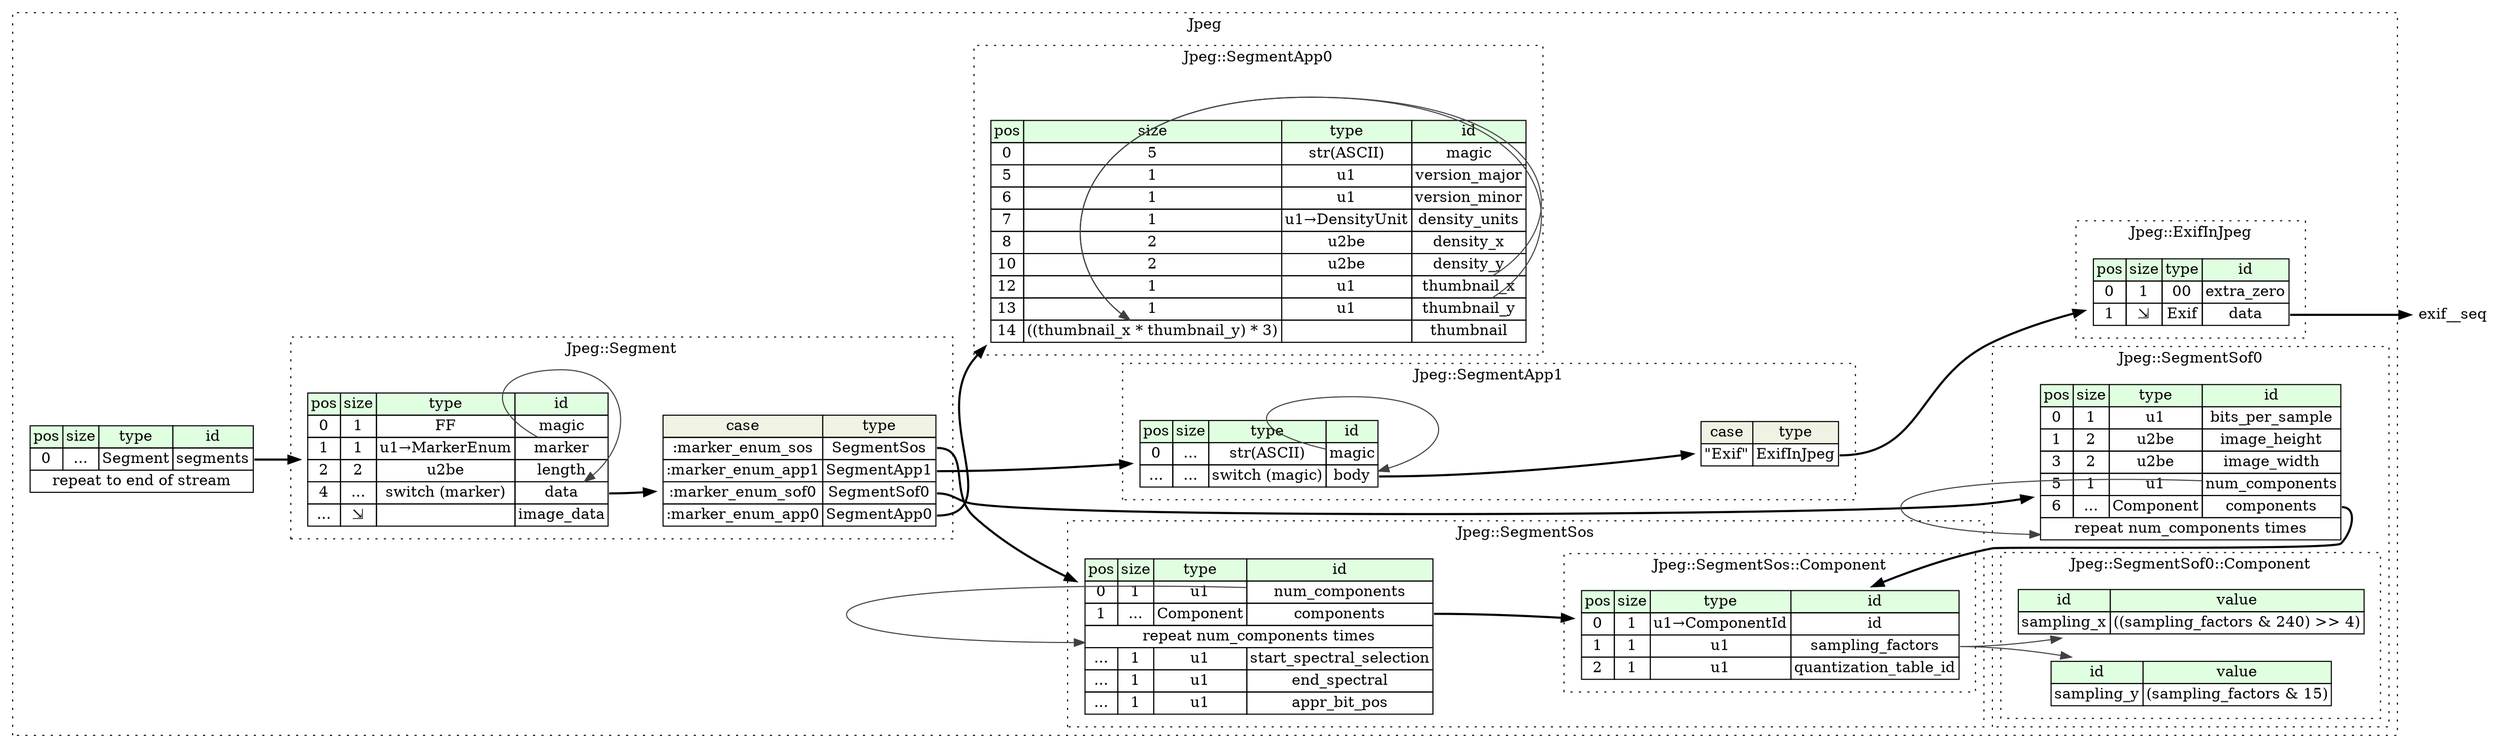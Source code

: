 digraph {
	rankdir=LR;
	node [shape=plaintext];
	subgraph cluster__jpeg {
		label="Jpeg";
		graph[style=dotted];

		jpeg__seq [label=<<TABLE BORDER="0" CELLBORDER="1" CELLSPACING="0">
			<TR><TD BGCOLOR="#E0FFE0">pos</TD><TD BGCOLOR="#E0FFE0">size</TD><TD BGCOLOR="#E0FFE0">type</TD><TD BGCOLOR="#E0FFE0">id</TD></TR>
			<TR><TD PORT="segments_pos">0</TD><TD PORT="segments_size">...</TD><TD>Segment</TD><TD PORT="segments_type">segments</TD></TR>
			<TR><TD COLSPAN="4" PORT="segments__repeat">repeat to end of stream</TD></TR>
		</TABLE>>];
		subgraph cluster__segment {
			label="Jpeg::Segment";
			graph[style=dotted];

			segment__seq [label=<<TABLE BORDER="0" CELLBORDER="1" CELLSPACING="0">
				<TR><TD BGCOLOR="#E0FFE0">pos</TD><TD BGCOLOR="#E0FFE0">size</TD><TD BGCOLOR="#E0FFE0">type</TD><TD BGCOLOR="#E0FFE0">id</TD></TR>
				<TR><TD PORT="magic_pos">0</TD><TD PORT="magic_size">1</TD><TD>FF</TD><TD PORT="magic_type">magic</TD></TR>
				<TR><TD PORT="marker_pos">1</TD><TD PORT="marker_size">1</TD><TD>u1→MarkerEnum</TD><TD PORT="marker_type">marker</TD></TR>
				<TR><TD PORT="length_pos">2</TD><TD PORT="length_size">2</TD><TD>u2be</TD><TD PORT="length_type">length</TD></TR>
				<TR><TD PORT="data_pos">4</TD><TD PORT="data_size">...</TD><TD>switch (marker)</TD><TD PORT="data_type">data</TD></TR>
				<TR><TD PORT="image_data_pos">...</TD><TD PORT="image_data_size">⇲</TD><TD></TD><TD PORT="image_data_type">image_data</TD></TR>
			</TABLE>>];
segment__seq_data_switch [label=<<TABLE BORDER="0" CELLBORDER="1" CELLSPACING="0">
	<TR><TD BGCOLOR="#F0F2E4">case</TD><TD BGCOLOR="#F0F2E4">type</TD></TR>
	<TR><TD>:marker_enum_sos</TD><TD PORT="case0">SegmentSos</TD></TR>
	<TR><TD>:marker_enum_app1</TD><TD PORT="case1">SegmentApp1</TD></TR>
	<TR><TD>:marker_enum_sof0</TD><TD PORT="case2">SegmentSof0</TD></TR>
	<TR><TD>:marker_enum_app0</TD><TD PORT="case3">SegmentApp0</TD></TR>
</TABLE>>];
		}
		subgraph cluster__segment_sos {
			label="Jpeg::SegmentSos";
			graph[style=dotted];

			segment_sos__seq [label=<<TABLE BORDER="0" CELLBORDER="1" CELLSPACING="0">
				<TR><TD BGCOLOR="#E0FFE0">pos</TD><TD BGCOLOR="#E0FFE0">size</TD><TD BGCOLOR="#E0FFE0">type</TD><TD BGCOLOR="#E0FFE0">id</TD></TR>
				<TR><TD PORT="num_components_pos">0</TD><TD PORT="num_components_size">1</TD><TD>u1</TD><TD PORT="num_components_type">num_components</TD></TR>
				<TR><TD PORT="components_pos">1</TD><TD PORT="components_size">...</TD><TD>Component</TD><TD PORT="components_type">components</TD></TR>
				<TR><TD COLSPAN="4" PORT="components__repeat">repeat num_components times</TD></TR>
				<TR><TD PORT="start_spectral_selection_pos">...</TD><TD PORT="start_spectral_selection_size">1</TD><TD>u1</TD><TD PORT="start_spectral_selection_type">start_spectral_selection</TD></TR>
				<TR><TD PORT="end_spectral_pos">...</TD><TD PORT="end_spectral_size">1</TD><TD>u1</TD><TD PORT="end_spectral_type">end_spectral</TD></TR>
				<TR><TD PORT="appr_bit_pos_pos">...</TD><TD PORT="appr_bit_pos_size">1</TD><TD>u1</TD><TD PORT="appr_bit_pos_type">appr_bit_pos</TD></TR>
			</TABLE>>];
			subgraph cluster__component {
				label="Jpeg::SegmentSos::Component";
				graph[style=dotted];

				component__seq [label=<<TABLE BORDER="0" CELLBORDER="1" CELLSPACING="0">
					<TR><TD BGCOLOR="#E0FFE0">pos</TD><TD BGCOLOR="#E0FFE0">size</TD><TD BGCOLOR="#E0FFE0">type</TD><TD BGCOLOR="#E0FFE0">id</TD></TR>
					<TR><TD PORT="id_pos">0</TD><TD PORT="id_size">1</TD><TD>u1→ComponentId</TD><TD PORT="id_type">id</TD></TR>
					<TR><TD PORT="huffman_table_pos">1</TD><TD PORT="huffman_table_size">1</TD><TD>u1</TD><TD PORT="huffman_table_type">huffman_table</TD></TR>
				</TABLE>>];
			}
		}
		subgraph cluster__segment_app1 {
			label="Jpeg::SegmentApp1";
			graph[style=dotted];

			segment_app1__seq [label=<<TABLE BORDER="0" CELLBORDER="1" CELLSPACING="0">
				<TR><TD BGCOLOR="#E0FFE0">pos</TD><TD BGCOLOR="#E0FFE0">size</TD><TD BGCOLOR="#E0FFE0">type</TD><TD BGCOLOR="#E0FFE0">id</TD></TR>
				<TR><TD PORT="magic_pos">0</TD><TD PORT="magic_size">...</TD><TD>str(ASCII)</TD><TD PORT="magic_type">magic</TD></TR>
				<TR><TD PORT="body_pos">...</TD><TD PORT="body_size">...</TD><TD>switch (magic)</TD><TD PORT="body_type">body</TD></TR>
			</TABLE>>];
segment_app1__seq_body_switch [label=<<TABLE BORDER="0" CELLBORDER="1" CELLSPACING="0">
	<TR><TD BGCOLOR="#F0F2E4">case</TD><TD BGCOLOR="#F0F2E4">type</TD></TR>
	<TR><TD>&quot;Exif&quot;</TD><TD PORT="case0">ExifInJpeg</TD></TR>
</TABLE>>];
		}
		subgraph cluster__segment_sof0 {
			label="Jpeg::SegmentSof0";
			graph[style=dotted];

			segment_sof0__seq [label=<<TABLE BORDER="0" CELLBORDER="1" CELLSPACING="0">
				<TR><TD BGCOLOR="#E0FFE0">pos</TD><TD BGCOLOR="#E0FFE0">size</TD><TD BGCOLOR="#E0FFE0">type</TD><TD BGCOLOR="#E0FFE0">id</TD></TR>
				<TR><TD PORT="bits_per_sample_pos">0</TD><TD PORT="bits_per_sample_size">1</TD><TD>u1</TD><TD PORT="bits_per_sample_type">bits_per_sample</TD></TR>
				<TR><TD PORT="image_height_pos">1</TD><TD PORT="image_height_size">2</TD><TD>u2be</TD><TD PORT="image_height_type">image_height</TD></TR>
				<TR><TD PORT="image_width_pos">3</TD><TD PORT="image_width_size">2</TD><TD>u2be</TD><TD PORT="image_width_type">image_width</TD></TR>
				<TR><TD PORT="num_components_pos">5</TD><TD PORT="num_components_size">1</TD><TD>u1</TD><TD PORT="num_components_type">num_components</TD></TR>
				<TR><TD PORT="components_pos">6</TD><TD PORT="components_size">...</TD><TD>Component</TD><TD PORT="components_type">components</TD></TR>
				<TR><TD COLSPAN="4" PORT="components__repeat">repeat num_components times</TD></TR>
			</TABLE>>];
			subgraph cluster__component {
				label="Jpeg::SegmentSof0::Component";
				graph[style=dotted];

				component__seq [label=<<TABLE BORDER="0" CELLBORDER="1" CELLSPACING="0">
					<TR><TD BGCOLOR="#E0FFE0">pos</TD><TD BGCOLOR="#E0FFE0">size</TD><TD BGCOLOR="#E0FFE0">type</TD><TD BGCOLOR="#E0FFE0">id</TD></TR>
					<TR><TD PORT="id_pos">0</TD><TD PORT="id_size">1</TD><TD>u1→ComponentId</TD><TD PORT="id_type">id</TD></TR>
					<TR><TD PORT="sampling_factors_pos">1</TD><TD PORT="sampling_factors_size">1</TD><TD>u1</TD><TD PORT="sampling_factors_type">sampling_factors</TD></TR>
					<TR><TD PORT="quantization_table_id_pos">2</TD><TD PORT="quantization_table_id_size">1</TD><TD>u1</TD><TD PORT="quantization_table_id_type">quantization_table_id</TD></TR>
				</TABLE>>];
				component__inst__sampling_x [label=<<TABLE BORDER="0" CELLBORDER="1" CELLSPACING="0">
					<TR><TD BGCOLOR="#E0FFE0">id</TD><TD BGCOLOR="#E0FFE0">value</TD></TR>
					<TR><TD>sampling_x</TD><TD>((sampling_factors &amp; 240) &gt;&gt; 4)</TD></TR>
				</TABLE>>];
				component__inst__sampling_y [label=<<TABLE BORDER="0" CELLBORDER="1" CELLSPACING="0">
					<TR><TD BGCOLOR="#E0FFE0">id</TD><TD BGCOLOR="#E0FFE0">value</TD></TR>
					<TR><TD>sampling_y</TD><TD>(sampling_factors &amp; 15)</TD></TR>
				</TABLE>>];
			}
		}
		subgraph cluster__exif_in_jpeg {
			label="Jpeg::ExifInJpeg";
			graph[style=dotted];

			exif_in_jpeg__seq [label=<<TABLE BORDER="0" CELLBORDER="1" CELLSPACING="0">
				<TR><TD BGCOLOR="#E0FFE0">pos</TD><TD BGCOLOR="#E0FFE0">size</TD><TD BGCOLOR="#E0FFE0">type</TD><TD BGCOLOR="#E0FFE0">id</TD></TR>
				<TR><TD PORT="extra_zero_pos">0</TD><TD PORT="extra_zero_size">1</TD><TD>00</TD><TD PORT="extra_zero_type">extra_zero</TD></TR>
				<TR><TD PORT="data_pos">1</TD><TD PORT="data_size">⇲</TD><TD>Exif</TD><TD PORT="data_type">data</TD></TR>
			</TABLE>>];
		}
		subgraph cluster__segment_app0 {
			label="Jpeg::SegmentApp0";
			graph[style=dotted];

			segment_app0__seq [label=<<TABLE BORDER="0" CELLBORDER="1" CELLSPACING="0">
				<TR><TD BGCOLOR="#E0FFE0">pos</TD><TD BGCOLOR="#E0FFE0">size</TD><TD BGCOLOR="#E0FFE0">type</TD><TD BGCOLOR="#E0FFE0">id</TD></TR>
				<TR><TD PORT="magic_pos">0</TD><TD PORT="magic_size">5</TD><TD>str(ASCII)</TD><TD PORT="magic_type">magic</TD></TR>
				<TR><TD PORT="version_major_pos">5</TD><TD PORT="version_major_size">1</TD><TD>u1</TD><TD PORT="version_major_type">version_major</TD></TR>
				<TR><TD PORT="version_minor_pos">6</TD><TD PORT="version_minor_size">1</TD><TD>u1</TD><TD PORT="version_minor_type">version_minor</TD></TR>
				<TR><TD PORT="density_units_pos">7</TD><TD PORT="density_units_size">1</TD><TD>u1→DensityUnit</TD><TD PORT="density_units_type">density_units</TD></TR>
				<TR><TD PORT="density_x_pos">8</TD><TD PORT="density_x_size">2</TD><TD>u2be</TD><TD PORT="density_x_type">density_x</TD></TR>
				<TR><TD PORT="density_y_pos">10</TD><TD PORT="density_y_size">2</TD><TD>u2be</TD><TD PORT="density_y_type">density_y</TD></TR>
				<TR><TD PORT="thumbnail_x_pos">12</TD><TD PORT="thumbnail_x_size">1</TD><TD>u1</TD><TD PORT="thumbnail_x_type">thumbnail_x</TD></TR>
				<TR><TD PORT="thumbnail_y_pos">13</TD><TD PORT="thumbnail_y_size">1</TD><TD>u1</TD><TD PORT="thumbnail_y_type">thumbnail_y</TD></TR>
				<TR><TD PORT="thumbnail_pos">14</TD><TD PORT="thumbnail_size">((thumbnail_x * thumbnail_y) * 3)</TD><TD></TD><TD PORT="thumbnail_type">thumbnail</TD></TR>
			</TABLE>>];
		}
	}
	jpeg__seq:segments_type -> segment__seq [style=bold];
	segment__seq:data_type -> segment__seq_data_switch [style=bold];
	segment__seq_data_switch:case0 -> segment_sos__seq [style=bold];
	segment__seq_data_switch:case1 -> segment_app1__seq [style=bold];
	segment__seq_data_switch:case2 -> segment_sof0__seq [style=bold];
	segment__seq_data_switch:case3 -> segment_app0__seq [style=bold];
	segment__seq:marker_type -> segment__seq:data_type [color="#404040"];
	segment_sos__seq:components_type -> component__seq [style=bold];
	segment_sos__seq:num_components_type -> segment_sos__seq:components__repeat [color="#404040"];
	segment_app1__seq:body_type -> segment_app1__seq_body_switch [style=bold];
	segment_app1__seq_body_switch:case0 -> exif_in_jpeg__seq [style=bold];
	segment_app1__seq:magic_type -> segment_app1__seq:body_type [color="#404040"];
	segment_sof0__seq:components_type -> component__seq [style=bold];
	segment_sof0__seq:num_components_type -> segment_sof0__seq:components__repeat [color="#404040"];
	component__seq:sampling_factors_type -> component__inst__sampling_x [color="#404040"];
	component__seq:sampling_factors_type -> component__inst__sampling_y [color="#404040"];
	exif_in_jpeg__seq:data_type -> exif__seq [style=bold];
	segment_app0__seq:thumbnail_x_type -> segment_app0__seq:thumbnail_size [color="#404040"];
	segment_app0__seq:thumbnail_y_type -> segment_app0__seq:thumbnail_size [color="#404040"];
}
